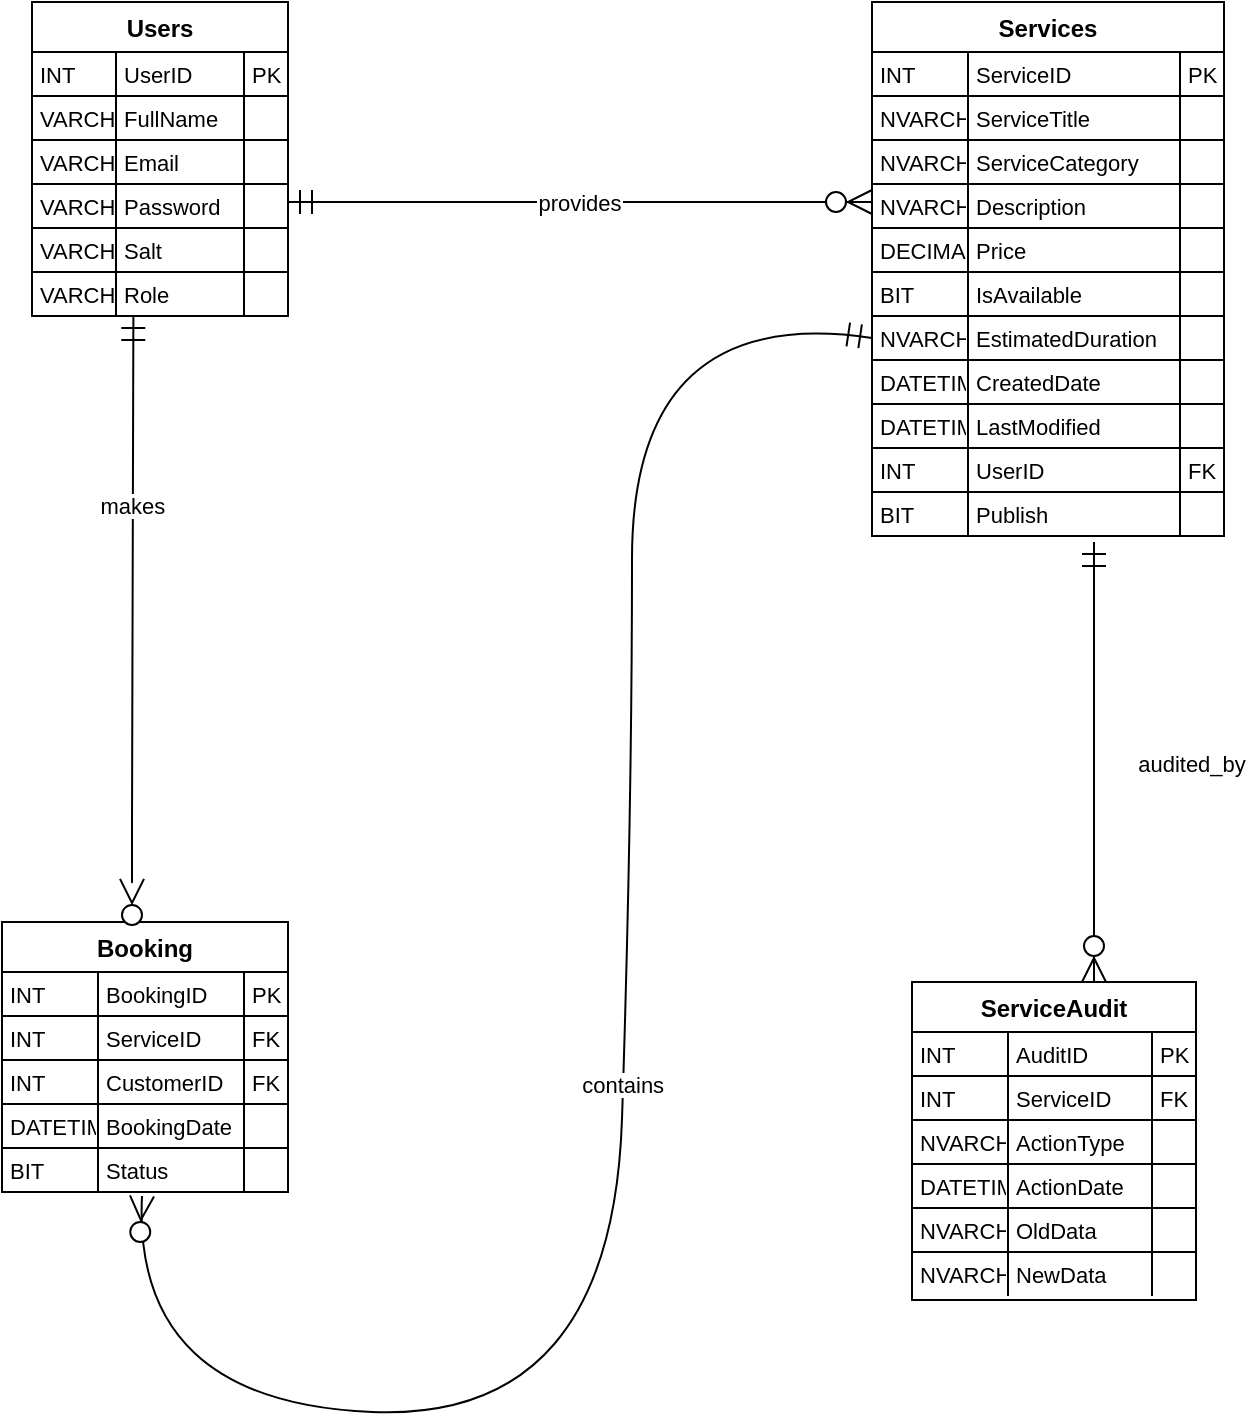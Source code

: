 <mxfile version="26.0.6">
  <diagram name="Page-1" id="66V9HbaZ8azy0n-Os36N">
    <mxGraphModel dx="1750" dy="902" grid="1" gridSize="10" guides="1" tooltips="1" connect="1" arrows="1" fold="1" page="1" pageScale="1" pageWidth="827" pageHeight="1169" math="0" shadow="0">
      <root>
        <mxCell id="0" />
        <mxCell id="1" parent="0" />
        <mxCell id="uFexuFH9o8UG8JEzXYWe-1" value="Users" style="shape=table;startSize=25;container=1;collapsible=0;childLayout=tableLayout;fixedRows=1;rowLines=1;fontStyle=1;align=center;resizeLast=1;" vertex="1" parent="1">
          <mxGeometry x="110" y="20" width="128" height="157" as="geometry" />
        </mxCell>
        <mxCell id="uFexuFH9o8UG8JEzXYWe-2" style="shape=tableRow;horizontal=0;startSize=0;swimlaneHead=0;swimlaneBody=0;fillColor=none;collapsible=0;dropTarget=0;points=[[0,0.5],[1,0.5]];portConstraint=eastwest;top=0;left=0;right=0;bottom=0;" vertex="1" parent="uFexuFH9o8UG8JEzXYWe-1">
          <mxGeometry y="25" width="128" height="22" as="geometry" />
        </mxCell>
        <mxCell id="uFexuFH9o8UG8JEzXYWe-3" value="INT" style="shape=partialRectangle;connectable=0;fillColor=none;top=0;left=0;bottom=0;right=0;align=left;spacingLeft=2;overflow=hidden;fontSize=11;" vertex="1" parent="uFexuFH9o8UG8JEzXYWe-2">
          <mxGeometry width="42" height="22" as="geometry">
            <mxRectangle width="42" height="22" as="alternateBounds" />
          </mxGeometry>
        </mxCell>
        <mxCell id="uFexuFH9o8UG8JEzXYWe-4" value="UserID" style="shape=partialRectangle;connectable=0;fillColor=none;top=0;left=0;bottom=0;right=0;align=left;spacingLeft=2;overflow=hidden;fontSize=11;" vertex="1" parent="uFexuFH9o8UG8JEzXYWe-2">
          <mxGeometry x="42" width="64" height="22" as="geometry">
            <mxRectangle width="64" height="22" as="alternateBounds" />
          </mxGeometry>
        </mxCell>
        <mxCell id="uFexuFH9o8UG8JEzXYWe-5" value="PK" style="shape=partialRectangle;connectable=0;fillColor=none;top=0;left=0;bottom=0;right=0;align=left;spacingLeft=2;overflow=hidden;fontSize=11;" vertex="1" parent="uFexuFH9o8UG8JEzXYWe-2">
          <mxGeometry x="106" width="22" height="22" as="geometry">
            <mxRectangle width="22" height="22" as="alternateBounds" />
          </mxGeometry>
        </mxCell>
        <mxCell id="uFexuFH9o8UG8JEzXYWe-6" style="shape=tableRow;horizontal=0;startSize=0;swimlaneHead=0;swimlaneBody=0;fillColor=none;collapsible=0;dropTarget=0;points=[[0,0.5],[1,0.5]];portConstraint=eastwest;top=0;left=0;right=0;bottom=0;" vertex="1" parent="uFexuFH9o8UG8JEzXYWe-1">
          <mxGeometry y="47" width="128" height="22" as="geometry" />
        </mxCell>
        <mxCell id="uFexuFH9o8UG8JEzXYWe-7" value="VARCHAR" style="shape=partialRectangle;connectable=0;fillColor=none;top=0;left=0;bottom=0;right=0;align=left;spacingLeft=2;overflow=hidden;fontSize=11;" vertex="1" parent="uFexuFH9o8UG8JEzXYWe-6">
          <mxGeometry width="42" height="22" as="geometry">
            <mxRectangle width="42" height="22" as="alternateBounds" />
          </mxGeometry>
        </mxCell>
        <mxCell id="uFexuFH9o8UG8JEzXYWe-8" value="FullName" style="shape=partialRectangle;connectable=0;fillColor=none;top=0;left=0;bottom=0;right=0;align=left;spacingLeft=2;overflow=hidden;fontSize=11;" vertex="1" parent="uFexuFH9o8UG8JEzXYWe-6">
          <mxGeometry x="42" width="64" height="22" as="geometry">
            <mxRectangle width="64" height="22" as="alternateBounds" />
          </mxGeometry>
        </mxCell>
        <mxCell id="uFexuFH9o8UG8JEzXYWe-9" value="" style="shape=partialRectangle;connectable=0;fillColor=none;top=0;left=0;bottom=0;right=0;align=left;spacingLeft=2;overflow=hidden;fontSize=11;" vertex="1" parent="uFexuFH9o8UG8JEzXYWe-6">
          <mxGeometry x="106" width="22" height="22" as="geometry">
            <mxRectangle width="22" height="22" as="alternateBounds" />
          </mxGeometry>
        </mxCell>
        <mxCell id="uFexuFH9o8UG8JEzXYWe-10" style="shape=tableRow;horizontal=0;startSize=0;swimlaneHead=0;swimlaneBody=0;fillColor=none;collapsible=0;dropTarget=0;points=[[0,0.5],[1,0.5]];portConstraint=eastwest;top=0;left=0;right=0;bottom=0;" vertex="1" parent="uFexuFH9o8UG8JEzXYWe-1">
          <mxGeometry y="69" width="128" height="22" as="geometry" />
        </mxCell>
        <mxCell id="uFexuFH9o8UG8JEzXYWe-11" value="VARCHAR" style="shape=partialRectangle;connectable=0;fillColor=none;top=0;left=0;bottom=0;right=0;align=left;spacingLeft=2;overflow=hidden;fontSize=11;" vertex="1" parent="uFexuFH9o8UG8JEzXYWe-10">
          <mxGeometry width="42" height="22" as="geometry">
            <mxRectangle width="42" height="22" as="alternateBounds" />
          </mxGeometry>
        </mxCell>
        <mxCell id="uFexuFH9o8UG8JEzXYWe-12" value="Email" style="shape=partialRectangle;connectable=0;fillColor=none;top=0;left=0;bottom=0;right=0;align=left;spacingLeft=2;overflow=hidden;fontSize=11;" vertex="1" parent="uFexuFH9o8UG8JEzXYWe-10">
          <mxGeometry x="42" width="64" height="22" as="geometry">
            <mxRectangle width="64" height="22" as="alternateBounds" />
          </mxGeometry>
        </mxCell>
        <mxCell id="uFexuFH9o8UG8JEzXYWe-13" value="" style="shape=partialRectangle;connectable=0;fillColor=none;top=0;left=0;bottom=0;right=0;align=left;spacingLeft=2;overflow=hidden;fontSize=11;" vertex="1" parent="uFexuFH9o8UG8JEzXYWe-10">
          <mxGeometry x="106" width="22" height="22" as="geometry">
            <mxRectangle width="22" height="22" as="alternateBounds" />
          </mxGeometry>
        </mxCell>
        <mxCell id="uFexuFH9o8UG8JEzXYWe-14" style="shape=tableRow;horizontal=0;startSize=0;swimlaneHead=0;swimlaneBody=0;fillColor=none;collapsible=0;dropTarget=0;points=[[0,0.5],[1,0.5]];portConstraint=eastwest;top=0;left=0;right=0;bottom=0;" vertex="1" parent="uFexuFH9o8UG8JEzXYWe-1">
          <mxGeometry y="91" width="128" height="22" as="geometry" />
        </mxCell>
        <mxCell id="uFexuFH9o8UG8JEzXYWe-15" value="VARCHAR" style="shape=partialRectangle;connectable=0;fillColor=none;top=0;left=0;bottom=0;right=0;align=left;spacingLeft=2;overflow=hidden;fontSize=11;" vertex="1" parent="uFexuFH9o8UG8JEzXYWe-14">
          <mxGeometry width="42" height="22" as="geometry">
            <mxRectangle width="42" height="22" as="alternateBounds" />
          </mxGeometry>
        </mxCell>
        <mxCell id="uFexuFH9o8UG8JEzXYWe-16" value="Password" style="shape=partialRectangle;connectable=0;fillColor=none;top=0;left=0;bottom=0;right=0;align=left;spacingLeft=2;overflow=hidden;fontSize=11;" vertex="1" parent="uFexuFH9o8UG8JEzXYWe-14">
          <mxGeometry x="42" width="64" height="22" as="geometry">
            <mxRectangle width="64" height="22" as="alternateBounds" />
          </mxGeometry>
        </mxCell>
        <mxCell id="uFexuFH9o8UG8JEzXYWe-17" value="" style="shape=partialRectangle;connectable=0;fillColor=none;top=0;left=0;bottom=0;right=0;align=left;spacingLeft=2;overflow=hidden;fontSize=11;" vertex="1" parent="uFexuFH9o8UG8JEzXYWe-14">
          <mxGeometry x="106" width="22" height="22" as="geometry">
            <mxRectangle width="22" height="22" as="alternateBounds" />
          </mxGeometry>
        </mxCell>
        <mxCell id="uFexuFH9o8UG8JEzXYWe-18" style="shape=tableRow;horizontal=0;startSize=0;swimlaneHead=0;swimlaneBody=0;fillColor=none;collapsible=0;dropTarget=0;points=[[0,0.5],[1,0.5]];portConstraint=eastwest;top=0;left=0;right=0;bottom=0;" vertex="1" parent="uFexuFH9o8UG8JEzXYWe-1">
          <mxGeometry y="113" width="128" height="22" as="geometry" />
        </mxCell>
        <mxCell id="uFexuFH9o8UG8JEzXYWe-19" value="VARCHAR" style="shape=partialRectangle;connectable=0;fillColor=none;top=0;left=0;bottom=0;right=0;align=left;spacingLeft=2;overflow=hidden;fontSize=11;" vertex="1" parent="uFexuFH9o8UG8JEzXYWe-18">
          <mxGeometry width="42" height="22" as="geometry">
            <mxRectangle width="42" height="22" as="alternateBounds" />
          </mxGeometry>
        </mxCell>
        <mxCell id="uFexuFH9o8UG8JEzXYWe-20" value="Salt" style="shape=partialRectangle;connectable=0;fillColor=none;top=0;left=0;bottom=0;right=0;align=left;spacingLeft=2;overflow=hidden;fontSize=11;" vertex="1" parent="uFexuFH9o8UG8JEzXYWe-18">
          <mxGeometry x="42" width="64" height="22" as="geometry">
            <mxRectangle width="64" height="22" as="alternateBounds" />
          </mxGeometry>
        </mxCell>
        <mxCell id="uFexuFH9o8UG8JEzXYWe-21" value="" style="shape=partialRectangle;connectable=0;fillColor=none;top=0;left=0;bottom=0;right=0;align=left;spacingLeft=2;overflow=hidden;fontSize=11;" vertex="1" parent="uFexuFH9o8UG8JEzXYWe-18">
          <mxGeometry x="106" width="22" height="22" as="geometry">
            <mxRectangle width="22" height="22" as="alternateBounds" />
          </mxGeometry>
        </mxCell>
        <mxCell id="uFexuFH9o8UG8JEzXYWe-22" style="shape=tableRow;horizontal=0;startSize=0;swimlaneHead=0;swimlaneBody=0;fillColor=none;collapsible=0;dropTarget=0;points=[[0,0.5],[1,0.5]];portConstraint=eastwest;top=0;left=0;right=0;bottom=0;" vertex="1" parent="uFexuFH9o8UG8JEzXYWe-1">
          <mxGeometry y="135" width="128" height="22" as="geometry" />
        </mxCell>
        <mxCell id="uFexuFH9o8UG8JEzXYWe-23" value="VARCHAR" style="shape=partialRectangle;connectable=0;fillColor=none;top=0;left=0;bottom=0;right=0;align=left;spacingLeft=2;overflow=hidden;fontSize=11;" vertex="1" parent="uFexuFH9o8UG8JEzXYWe-22">
          <mxGeometry width="42" height="22" as="geometry">
            <mxRectangle width="42" height="22" as="alternateBounds" />
          </mxGeometry>
        </mxCell>
        <mxCell id="uFexuFH9o8UG8JEzXYWe-24" value="Role" style="shape=partialRectangle;connectable=0;fillColor=none;top=0;left=0;bottom=0;right=0;align=left;spacingLeft=2;overflow=hidden;fontSize=11;" vertex="1" parent="uFexuFH9o8UG8JEzXYWe-22">
          <mxGeometry x="42" width="64" height="22" as="geometry">
            <mxRectangle width="64" height="22" as="alternateBounds" />
          </mxGeometry>
        </mxCell>
        <mxCell id="uFexuFH9o8UG8JEzXYWe-25" value="" style="shape=partialRectangle;connectable=0;fillColor=none;top=0;left=0;bottom=0;right=0;align=left;spacingLeft=2;overflow=hidden;fontSize=11;" vertex="1" parent="uFexuFH9o8UG8JEzXYWe-22">
          <mxGeometry x="106" width="22" height="22" as="geometry">
            <mxRectangle width="22" height="22" as="alternateBounds" />
          </mxGeometry>
        </mxCell>
        <mxCell id="uFexuFH9o8UG8JEzXYWe-26" value="Services" style="shape=table;startSize=25;container=1;collapsible=0;childLayout=tableLayout;fixedRows=1;rowLines=1;fontStyle=1;align=center;resizeLast=1;" vertex="1" parent="1">
          <mxGeometry x="530" y="20" width="176" height="267" as="geometry" />
        </mxCell>
        <mxCell id="uFexuFH9o8UG8JEzXYWe-27" style="shape=tableRow;horizontal=0;startSize=0;swimlaneHead=0;swimlaneBody=0;fillColor=none;collapsible=0;dropTarget=0;points=[[0,0.5],[1,0.5]];portConstraint=eastwest;top=0;left=0;right=0;bottom=0;" vertex="1" parent="uFexuFH9o8UG8JEzXYWe-26">
          <mxGeometry y="25" width="176" height="22" as="geometry" />
        </mxCell>
        <mxCell id="uFexuFH9o8UG8JEzXYWe-28" value="INT" style="shape=partialRectangle;connectable=0;fillColor=none;top=0;left=0;bottom=0;right=0;align=left;spacingLeft=2;overflow=hidden;fontSize=11;" vertex="1" parent="uFexuFH9o8UG8JEzXYWe-27">
          <mxGeometry width="48" height="22" as="geometry">
            <mxRectangle width="48" height="22" as="alternateBounds" />
          </mxGeometry>
        </mxCell>
        <mxCell id="uFexuFH9o8UG8JEzXYWe-29" value="ServiceID" style="shape=partialRectangle;connectable=0;fillColor=none;top=0;left=0;bottom=0;right=0;align=left;spacingLeft=2;overflow=hidden;fontSize=11;" vertex="1" parent="uFexuFH9o8UG8JEzXYWe-27">
          <mxGeometry x="48" width="106" height="22" as="geometry">
            <mxRectangle width="106" height="22" as="alternateBounds" />
          </mxGeometry>
        </mxCell>
        <mxCell id="uFexuFH9o8UG8JEzXYWe-30" value="PK" style="shape=partialRectangle;connectable=0;fillColor=none;top=0;left=0;bottom=0;right=0;align=left;spacingLeft=2;overflow=hidden;fontSize=11;" vertex="1" parent="uFexuFH9o8UG8JEzXYWe-27">
          <mxGeometry x="154" width="22" height="22" as="geometry">
            <mxRectangle width="22" height="22" as="alternateBounds" />
          </mxGeometry>
        </mxCell>
        <mxCell id="uFexuFH9o8UG8JEzXYWe-31" style="shape=tableRow;horizontal=0;startSize=0;swimlaneHead=0;swimlaneBody=0;fillColor=none;collapsible=0;dropTarget=0;points=[[0,0.5],[1,0.5]];portConstraint=eastwest;top=0;left=0;right=0;bottom=0;" vertex="1" parent="uFexuFH9o8UG8JEzXYWe-26">
          <mxGeometry y="47" width="176" height="22" as="geometry" />
        </mxCell>
        <mxCell id="uFexuFH9o8UG8JEzXYWe-32" value="NVARCHAR" style="shape=partialRectangle;connectable=0;fillColor=none;top=0;left=0;bottom=0;right=0;align=left;spacingLeft=2;overflow=hidden;fontSize=11;" vertex="1" parent="uFexuFH9o8UG8JEzXYWe-31">
          <mxGeometry width="48" height="22" as="geometry">
            <mxRectangle width="48" height="22" as="alternateBounds" />
          </mxGeometry>
        </mxCell>
        <mxCell id="uFexuFH9o8UG8JEzXYWe-33" value="ServiceTitle" style="shape=partialRectangle;connectable=0;fillColor=none;top=0;left=0;bottom=0;right=0;align=left;spacingLeft=2;overflow=hidden;fontSize=11;" vertex="1" parent="uFexuFH9o8UG8JEzXYWe-31">
          <mxGeometry x="48" width="106" height="22" as="geometry">
            <mxRectangle width="106" height="22" as="alternateBounds" />
          </mxGeometry>
        </mxCell>
        <mxCell id="uFexuFH9o8UG8JEzXYWe-34" value="" style="shape=partialRectangle;connectable=0;fillColor=none;top=0;left=0;bottom=0;right=0;align=left;spacingLeft=2;overflow=hidden;fontSize=11;" vertex="1" parent="uFexuFH9o8UG8JEzXYWe-31">
          <mxGeometry x="154" width="22" height="22" as="geometry">
            <mxRectangle width="22" height="22" as="alternateBounds" />
          </mxGeometry>
        </mxCell>
        <mxCell id="uFexuFH9o8UG8JEzXYWe-35" style="shape=tableRow;horizontal=0;startSize=0;swimlaneHead=0;swimlaneBody=0;fillColor=none;collapsible=0;dropTarget=0;points=[[0,0.5],[1,0.5]];portConstraint=eastwest;top=0;left=0;right=0;bottom=0;" vertex="1" parent="uFexuFH9o8UG8JEzXYWe-26">
          <mxGeometry y="69" width="176" height="22" as="geometry" />
        </mxCell>
        <mxCell id="uFexuFH9o8UG8JEzXYWe-36" value="NVARCHAR" style="shape=partialRectangle;connectable=0;fillColor=none;top=0;left=0;bottom=0;right=0;align=left;spacingLeft=2;overflow=hidden;fontSize=11;" vertex="1" parent="uFexuFH9o8UG8JEzXYWe-35">
          <mxGeometry width="48" height="22" as="geometry">
            <mxRectangle width="48" height="22" as="alternateBounds" />
          </mxGeometry>
        </mxCell>
        <mxCell id="uFexuFH9o8UG8JEzXYWe-37" value="ServiceCategory" style="shape=partialRectangle;connectable=0;fillColor=none;top=0;left=0;bottom=0;right=0;align=left;spacingLeft=2;overflow=hidden;fontSize=11;" vertex="1" parent="uFexuFH9o8UG8JEzXYWe-35">
          <mxGeometry x="48" width="106" height="22" as="geometry">
            <mxRectangle width="106" height="22" as="alternateBounds" />
          </mxGeometry>
        </mxCell>
        <mxCell id="uFexuFH9o8UG8JEzXYWe-38" value="" style="shape=partialRectangle;connectable=0;fillColor=none;top=0;left=0;bottom=0;right=0;align=left;spacingLeft=2;overflow=hidden;fontSize=11;" vertex="1" parent="uFexuFH9o8UG8JEzXYWe-35">
          <mxGeometry x="154" width="22" height="22" as="geometry">
            <mxRectangle width="22" height="22" as="alternateBounds" />
          </mxGeometry>
        </mxCell>
        <mxCell id="uFexuFH9o8UG8JEzXYWe-39" style="shape=tableRow;horizontal=0;startSize=0;swimlaneHead=0;swimlaneBody=0;fillColor=none;collapsible=0;dropTarget=0;points=[[0,0.5],[1,0.5]];portConstraint=eastwest;top=0;left=0;right=0;bottom=0;" vertex="1" parent="uFexuFH9o8UG8JEzXYWe-26">
          <mxGeometry y="91" width="176" height="22" as="geometry" />
        </mxCell>
        <mxCell id="uFexuFH9o8UG8JEzXYWe-40" value="NVARCHAR" style="shape=partialRectangle;connectable=0;fillColor=none;top=0;left=0;bottom=0;right=0;align=left;spacingLeft=2;overflow=hidden;fontSize=11;" vertex="1" parent="uFexuFH9o8UG8JEzXYWe-39">
          <mxGeometry width="48" height="22" as="geometry">
            <mxRectangle width="48" height="22" as="alternateBounds" />
          </mxGeometry>
        </mxCell>
        <mxCell id="uFexuFH9o8UG8JEzXYWe-41" value="Description" style="shape=partialRectangle;connectable=0;fillColor=none;top=0;left=0;bottom=0;right=0;align=left;spacingLeft=2;overflow=hidden;fontSize=11;" vertex="1" parent="uFexuFH9o8UG8JEzXYWe-39">
          <mxGeometry x="48" width="106" height="22" as="geometry">
            <mxRectangle width="106" height="22" as="alternateBounds" />
          </mxGeometry>
        </mxCell>
        <mxCell id="uFexuFH9o8UG8JEzXYWe-42" value="" style="shape=partialRectangle;connectable=0;fillColor=none;top=0;left=0;bottom=0;right=0;align=left;spacingLeft=2;overflow=hidden;fontSize=11;" vertex="1" parent="uFexuFH9o8UG8JEzXYWe-39">
          <mxGeometry x="154" width="22" height="22" as="geometry">
            <mxRectangle width="22" height="22" as="alternateBounds" />
          </mxGeometry>
        </mxCell>
        <mxCell id="uFexuFH9o8UG8JEzXYWe-43" style="shape=tableRow;horizontal=0;startSize=0;swimlaneHead=0;swimlaneBody=0;fillColor=none;collapsible=0;dropTarget=0;points=[[0,0.5],[1,0.5]];portConstraint=eastwest;top=0;left=0;right=0;bottom=0;" vertex="1" parent="uFexuFH9o8UG8JEzXYWe-26">
          <mxGeometry y="113" width="176" height="22" as="geometry" />
        </mxCell>
        <mxCell id="uFexuFH9o8UG8JEzXYWe-44" value="DECIMAL" style="shape=partialRectangle;connectable=0;fillColor=none;top=0;left=0;bottom=0;right=0;align=left;spacingLeft=2;overflow=hidden;fontSize=11;" vertex="1" parent="uFexuFH9o8UG8JEzXYWe-43">
          <mxGeometry width="48" height="22" as="geometry">
            <mxRectangle width="48" height="22" as="alternateBounds" />
          </mxGeometry>
        </mxCell>
        <mxCell id="uFexuFH9o8UG8JEzXYWe-45" value="Price" style="shape=partialRectangle;connectable=0;fillColor=none;top=0;left=0;bottom=0;right=0;align=left;spacingLeft=2;overflow=hidden;fontSize=11;" vertex="1" parent="uFexuFH9o8UG8JEzXYWe-43">
          <mxGeometry x="48" width="106" height="22" as="geometry">
            <mxRectangle width="106" height="22" as="alternateBounds" />
          </mxGeometry>
        </mxCell>
        <mxCell id="uFexuFH9o8UG8JEzXYWe-46" value="" style="shape=partialRectangle;connectable=0;fillColor=none;top=0;left=0;bottom=0;right=0;align=left;spacingLeft=2;overflow=hidden;fontSize=11;" vertex="1" parent="uFexuFH9o8UG8JEzXYWe-43">
          <mxGeometry x="154" width="22" height="22" as="geometry">
            <mxRectangle width="22" height="22" as="alternateBounds" />
          </mxGeometry>
        </mxCell>
        <mxCell id="uFexuFH9o8UG8JEzXYWe-47" style="shape=tableRow;horizontal=0;startSize=0;swimlaneHead=0;swimlaneBody=0;fillColor=none;collapsible=0;dropTarget=0;points=[[0,0.5],[1,0.5]];portConstraint=eastwest;top=0;left=0;right=0;bottom=0;" vertex="1" parent="uFexuFH9o8UG8JEzXYWe-26">
          <mxGeometry y="135" width="176" height="22" as="geometry" />
        </mxCell>
        <mxCell id="uFexuFH9o8UG8JEzXYWe-48" value="BIT" style="shape=partialRectangle;connectable=0;fillColor=none;top=0;left=0;bottom=0;right=0;align=left;spacingLeft=2;overflow=hidden;fontSize=11;" vertex="1" parent="uFexuFH9o8UG8JEzXYWe-47">
          <mxGeometry width="48" height="22" as="geometry">
            <mxRectangle width="48" height="22" as="alternateBounds" />
          </mxGeometry>
        </mxCell>
        <mxCell id="uFexuFH9o8UG8JEzXYWe-49" value="IsAvailable" style="shape=partialRectangle;connectable=0;fillColor=none;top=0;left=0;bottom=0;right=0;align=left;spacingLeft=2;overflow=hidden;fontSize=11;" vertex="1" parent="uFexuFH9o8UG8JEzXYWe-47">
          <mxGeometry x="48" width="106" height="22" as="geometry">
            <mxRectangle width="106" height="22" as="alternateBounds" />
          </mxGeometry>
        </mxCell>
        <mxCell id="uFexuFH9o8UG8JEzXYWe-50" value="" style="shape=partialRectangle;connectable=0;fillColor=none;top=0;left=0;bottom=0;right=0;align=left;spacingLeft=2;overflow=hidden;fontSize=11;" vertex="1" parent="uFexuFH9o8UG8JEzXYWe-47">
          <mxGeometry x="154" width="22" height="22" as="geometry">
            <mxRectangle width="22" height="22" as="alternateBounds" />
          </mxGeometry>
        </mxCell>
        <mxCell id="uFexuFH9o8UG8JEzXYWe-51" style="shape=tableRow;horizontal=0;startSize=0;swimlaneHead=0;swimlaneBody=0;fillColor=none;collapsible=0;dropTarget=0;points=[[0,0.5],[1,0.5]];portConstraint=eastwest;top=0;left=0;right=0;bottom=0;" vertex="1" parent="uFexuFH9o8UG8JEzXYWe-26">
          <mxGeometry y="157" width="176" height="22" as="geometry" />
        </mxCell>
        <mxCell id="uFexuFH9o8UG8JEzXYWe-52" value="NVARCHAR" style="shape=partialRectangle;connectable=0;fillColor=none;top=0;left=0;bottom=0;right=0;align=left;spacingLeft=2;overflow=hidden;fontSize=11;" vertex="1" parent="uFexuFH9o8UG8JEzXYWe-51">
          <mxGeometry width="48" height="22" as="geometry">
            <mxRectangle width="48" height="22" as="alternateBounds" />
          </mxGeometry>
        </mxCell>
        <mxCell id="uFexuFH9o8UG8JEzXYWe-53" value="EstimatedDuration" style="shape=partialRectangle;connectable=0;fillColor=none;top=0;left=0;bottom=0;right=0;align=left;spacingLeft=2;overflow=hidden;fontSize=11;" vertex="1" parent="uFexuFH9o8UG8JEzXYWe-51">
          <mxGeometry x="48" width="106" height="22" as="geometry">
            <mxRectangle width="106" height="22" as="alternateBounds" />
          </mxGeometry>
        </mxCell>
        <mxCell id="uFexuFH9o8UG8JEzXYWe-54" value="" style="shape=partialRectangle;connectable=0;fillColor=none;top=0;left=0;bottom=0;right=0;align=left;spacingLeft=2;overflow=hidden;fontSize=11;" vertex="1" parent="uFexuFH9o8UG8JEzXYWe-51">
          <mxGeometry x="154" width="22" height="22" as="geometry">
            <mxRectangle width="22" height="22" as="alternateBounds" />
          </mxGeometry>
        </mxCell>
        <mxCell id="uFexuFH9o8UG8JEzXYWe-55" style="shape=tableRow;horizontal=0;startSize=0;swimlaneHead=0;swimlaneBody=0;fillColor=none;collapsible=0;dropTarget=0;points=[[0,0.5],[1,0.5]];portConstraint=eastwest;top=0;left=0;right=0;bottom=0;" vertex="1" parent="uFexuFH9o8UG8JEzXYWe-26">
          <mxGeometry y="179" width="176" height="22" as="geometry" />
        </mxCell>
        <mxCell id="uFexuFH9o8UG8JEzXYWe-56" value="DATETIME" style="shape=partialRectangle;connectable=0;fillColor=none;top=0;left=0;bottom=0;right=0;align=left;spacingLeft=2;overflow=hidden;fontSize=11;" vertex="1" parent="uFexuFH9o8UG8JEzXYWe-55">
          <mxGeometry width="48" height="22" as="geometry">
            <mxRectangle width="48" height="22" as="alternateBounds" />
          </mxGeometry>
        </mxCell>
        <mxCell id="uFexuFH9o8UG8JEzXYWe-57" value="CreatedDate" style="shape=partialRectangle;connectable=0;fillColor=none;top=0;left=0;bottom=0;right=0;align=left;spacingLeft=2;overflow=hidden;fontSize=11;" vertex="1" parent="uFexuFH9o8UG8JEzXYWe-55">
          <mxGeometry x="48" width="106" height="22" as="geometry">
            <mxRectangle width="106" height="22" as="alternateBounds" />
          </mxGeometry>
        </mxCell>
        <mxCell id="uFexuFH9o8UG8JEzXYWe-58" value="" style="shape=partialRectangle;connectable=0;fillColor=none;top=0;left=0;bottom=0;right=0;align=left;spacingLeft=2;overflow=hidden;fontSize=11;" vertex="1" parent="uFexuFH9o8UG8JEzXYWe-55">
          <mxGeometry x="154" width="22" height="22" as="geometry">
            <mxRectangle width="22" height="22" as="alternateBounds" />
          </mxGeometry>
        </mxCell>
        <mxCell id="uFexuFH9o8UG8JEzXYWe-59" style="shape=tableRow;horizontal=0;startSize=0;swimlaneHead=0;swimlaneBody=0;fillColor=none;collapsible=0;dropTarget=0;points=[[0,0.5],[1,0.5]];portConstraint=eastwest;top=0;left=0;right=0;bottom=0;" vertex="1" parent="uFexuFH9o8UG8JEzXYWe-26">
          <mxGeometry y="201" width="176" height="22" as="geometry" />
        </mxCell>
        <mxCell id="uFexuFH9o8UG8JEzXYWe-60" value="DATETIME" style="shape=partialRectangle;connectable=0;fillColor=none;top=0;left=0;bottom=0;right=0;align=left;spacingLeft=2;overflow=hidden;fontSize=11;" vertex="1" parent="uFexuFH9o8UG8JEzXYWe-59">
          <mxGeometry width="48" height="22" as="geometry">
            <mxRectangle width="48" height="22" as="alternateBounds" />
          </mxGeometry>
        </mxCell>
        <mxCell id="uFexuFH9o8UG8JEzXYWe-61" value="LastModified" style="shape=partialRectangle;connectable=0;fillColor=none;top=0;left=0;bottom=0;right=0;align=left;spacingLeft=2;overflow=hidden;fontSize=11;" vertex="1" parent="uFexuFH9o8UG8JEzXYWe-59">
          <mxGeometry x="48" width="106" height="22" as="geometry">
            <mxRectangle width="106" height="22" as="alternateBounds" />
          </mxGeometry>
        </mxCell>
        <mxCell id="uFexuFH9o8UG8JEzXYWe-62" value="" style="shape=partialRectangle;connectable=0;fillColor=none;top=0;left=0;bottom=0;right=0;align=left;spacingLeft=2;overflow=hidden;fontSize=11;" vertex="1" parent="uFexuFH9o8UG8JEzXYWe-59">
          <mxGeometry x="154" width="22" height="22" as="geometry">
            <mxRectangle width="22" height="22" as="alternateBounds" />
          </mxGeometry>
        </mxCell>
        <mxCell id="uFexuFH9o8UG8JEzXYWe-63" style="shape=tableRow;horizontal=0;startSize=0;swimlaneHead=0;swimlaneBody=0;fillColor=none;collapsible=0;dropTarget=0;points=[[0,0.5],[1,0.5]];portConstraint=eastwest;top=0;left=0;right=0;bottom=0;" vertex="1" parent="uFexuFH9o8UG8JEzXYWe-26">
          <mxGeometry y="223" width="176" height="22" as="geometry" />
        </mxCell>
        <mxCell id="uFexuFH9o8UG8JEzXYWe-64" value="INT" style="shape=partialRectangle;connectable=0;fillColor=none;top=0;left=0;bottom=0;right=0;align=left;spacingLeft=2;overflow=hidden;fontSize=11;" vertex="1" parent="uFexuFH9o8UG8JEzXYWe-63">
          <mxGeometry width="48" height="22" as="geometry">
            <mxRectangle width="48" height="22" as="alternateBounds" />
          </mxGeometry>
        </mxCell>
        <mxCell id="uFexuFH9o8UG8JEzXYWe-65" value="UserID" style="shape=partialRectangle;connectable=0;fillColor=none;top=0;left=0;bottom=0;right=0;align=left;spacingLeft=2;overflow=hidden;fontSize=11;" vertex="1" parent="uFexuFH9o8UG8JEzXYWe-63">
          <mxGeometry x="48" width="106" height="22" as="geometry">
            <mxRectangle width="106" height="22" as="alternateBounds" />
          </mxGeometry>
        </mxCell>
        <mxCell id="uFexuFH9o8UG8JEzXYWe-66" value="FK" style="shape=partialRectangle;connectable=0;fillColor=none;top=0;left=0;bottom=0;right=0;align=left;spacingLeft=2;overflow=hidden;fontSize=11;" vertex="1" parent="uFexuFH9o8UG8JEzXYWe-63">
          <mxGeometry x="154" width="22" height="22" as="geometry">
            <mxRectangle width="22" height="22" as="alternateBounds" />
          </mxGeometry>
        </mxCell>
        <mxCell id="uFexuFH9o8UG8JEzXYWe-67" style="shape=tableRow;horizontal=0;startSize=0;swimlaneHead=0;swimlaneBody=0;fillColor=none;collapsible=0;dropTarget=0;points=[[0,0.5],[1,0.5]];portConstraint=eastwest;top=0;left=0;right=0;bottom=0;" vertex="1" parent="uFexuFH9o8UG8JEzXYWe-26">
          <mxGeometry y="245" width="176" height="22" as="geometry" />
        </mxCell>
        <mxCell id="uFexuFH9o8UG8JEzXYWe-68" value="BIT" style="shape=partialRectangle;connectable=0;fillColor=none;top=0;left=0;bottom=0;right=0;align=left;spacingLeft=2;overflow=hidden;fontSize=11;" vertex="1" parent="uFexuFH9o8UG8JEzXYWe-67">
          <mxGeometry width="48" height="22" as="geometry">
            <mxRectangle width="48" height="22" as="alternateBounds" />
          </mxGeometry>
        </mxCell>
        <mxCell id="uFexuFH9o8UG8JEzXYWe-69" value="Publish" style="shape=partialRectangle;connectable=0;fillColor=none;top=0;left=0;bottom=0;right=0;align=left;spacingLeft=2;overflow=hidden;fontSize=11;" vertex="1" parent="uFexuFH9o8UG8JEzXYWe-67">
          <mxGeometry x="48" width="106" height="22" as="geometry">
            <mxRectangle width="106" height="22" as="alternateBounds" />
          </mxGeometry>
        </mxCell>
        <mxCell id="uFexuFH9o8UG8JEzXYWe-70" value="" style="shape=partialRectangle;connectable=0;fillColor=none;top=0;left=0;bottom=0;right=0;align=left;spacingLeft=2;overflow=hidden;fontSize=11;" vertex="1" parent="uFexuFH9o8UG8JEzXYWe-67">
          <mxGeometry x="154" width="22" height="22" as="geometry">
            <mxRectangle width="22" height="22" as="alternateBounds" />
          </mxGeometry>
        </mxCell>
        <mxCell id="uFexuFH9o8UG8JEzXYWe-71" value="Booking" style="shape=table;startSize=25;container=1;collapsible=0;childLayout=tableLayout;fixedRows=1;rowLines=1;fontStyle=1;align=center;resizeLast=1;" vertex="1" parent="1">
          <mxGeometry x="95" y="480" width="143" height="135" as="geometry" />
        </mxCell>
        <mxCell id="uFexuFH9o8UG8JEzXYWe-72" style="shape=tableRow;horizontal=0;startSize=0;swimlaneHead=0;swimlaneBody=0;fillColor=none;collapsible=0;dropTarget=0;points=[[0,0.5],[1,0.5]];portConstraint=eastwest;top=0;left=0;right=0;bottom=0;" vertex="1" parent="uFexuFH9o8UG8JEzXYWe-71">
          <mxGeometry y="25" width="143" height="22" as="geometry" />
        </mxCell>
        <mxCell id="uFexuFH9o8UG8JEzXYWe-73" value="INT" style="shape=partialRectangle;connectable=0;fillColor=none;top=0;left=0;bottom=0;right=0;align=left;spacingLeft=2;overflow=hidden;fontSize=11;" vertex="1" parent="uFexuFH9o8UG8JEzXYWe-72">
          <mxGeometry width="48" height="22" as="geometry">
            <mxRectangle width="48" height="22" as="alternateBounds" />
          </mxGeometry>
        </mxCell>
        <mxCell id="uFexuFH9o8UG8JEzXYWe-74" value="BookingID" style="shape=partialRectangle;connectable=0;fillColor=none;top=0;left=0;bottom=0;right=0;align=left;spacingLeft=2;overflow=hidden;fontSize=11;" vertex="1" parent="uFexuFH9o8UG8JEzXYWe-72">
          <mxGeometry x="48" width="73" height="22" as="geometry">
            <mxRectangle width="73" height="22" as="alternateBounds" />
          </mxGeometry>
        </mxCell>
        <mxCell id="uFexuFH9o8UG8JEzXYWe-75" value="PK" style="shape=partialRectangle;connectable=0;fillColor=none;top=0;left=0;bottom=0;right=0;align=left;spacingLeft=2;overflow=hidden;fontSize=11;" vertex="1" parent="uFexuFH9o8UG8JEzXYWe-72">
          <mxGeometry x="121" width="22" height="22" as="geometry">
            <mxRectangle width="22" height="22" as="alternateBounds" />
          </mxGeometry>
        </mxCell>
        <mxCell id="uFexuFH9o8UG8JEzXYWe-76" style="shape=tableRow;horizontal=0;startSize=0;swimlaneHead=0;swimlaneBody=0;fillColor=none;collapsible=0;dropTarget=0;points=[[0,0.5],[1,0.5]];portConstraint=eastwest;top=0;left=0;right=0;bottom=0;" vertex="1" parent="uFexuFH9o8UG8JEzXYWe-71">
          <mxGeometry y="47" width="143" height="22" as="geometry" />
        </mxCell>
        <mxCell id="uFexuFH9o8UG8JEzXYWe-77" value="INT" style="shape=partialRectangle;connectable=0;fillColor=none;top=0;left=0;bottom=0;right=0;align=left;spacingLeft=2;overflow=hidden;fontSize=11;" vertex="1" parent="uFexuFH9o8UG8JEzXYWe-76">
          <mxGeometry width="48" height="22" as="geometry">
            <mxRectangle width="48" height="22" as="alternateBounds" />
          </mxGeometry>
        </mxCell>
        <mxCell id="uFexuFH9o8UG8JEzXYWe-78" value="ServiceID" style="shape=partialRectangle;connectable=0;fillColor=none;top=0;left=0;bottom=0;right=0;align=left;spacingLeft=2;overflow=hidden;fontSize=11;" vertex="1" parent="uFexuFH9o8UG8JEzXYWe-76">
          <mxGeometry x="48" width="73" height="22" as="geometry">
            <mxRectangle width="73" height="22" as="alternateBounds" />
          </mxGeometry>
        </mxCell>
        <mxCell id="uFexuFH9o8UG8JEzXYWe-79" value="FK" style="shape=partialRectangle;connectable=0;fillColor=none;top=0;left=0;bottom=0;right=0;align=left;spacingLeft=2;overflow=hidden;fontSize=11;" vertex="1" parent="uFexuFH9o8UG8JEzXYWe-76">
          <mxGeometry x="121" width="22" height="22" as="geometry">
            <mxRectangle width="22" height="22" as="alternateBounds" />
          </mxGeometry>
        </mxCell>
        <mxCell id="uFexuFH9o8UG8JEzXYWe-80" style="shape=tableRow;horizontal=0;startSize=0;swimlaneHead=0;swimlaneBody=0;fillColor=none;collapsible=0;dropTarget=0;points=[[0,0.5],[1,0.5]];portConstraint=eastwest;top=0;left=0;right=0;bottom=0;" vertex="1" parent="uFexuFH9o8UG8JEzXYWe-71">
          <mxGeometry y="69" width="143" height="22" as="geometry" />
        </mxCell>
        <mxCell id="uFexuFH9o8UG8JEzXYWe-81" value="INT" style="shape=partialRectangle;connectable=0;fillColor=none;top=0;left=0;bottom=0;right=0;align=left;spacingLeft=2;overflow=hidden;fontSize=11;" vertex="1" parent="uFexuFH9o8UG8JEzXYWe-80">
          <mxGeometry width="48" height="22" as="geometry">
            <mxRectangle width="48" height="22" as="alternateBounds" />
          </mxGeometry>
        </mxCell>
        <mxCell id="uFexuFH9o8UG8JEzXYWe-82" value="CustomerID" style="shape=partialRectangle;connectable=0;fillColor=none;top=0;left=0;bottom=0;right=0;align=left;spacingLeft=2;overflow=hidden;fontSize=11;" vertex="1" parent="uFexuFH9o8UG8JEzXYWe-80">
          <mxGeometry x="48" width="73" height="22" as="geometry">
            <mxRectangle width="73" height="22" as="alternateBounds" />
          </mxGeometry>
        </mxCell>
        <mxCell id="uFexuFH9o8UG8JEzXYWe-83" value="FK" style="shape=partialRectangle;connectable=0;fillColor=none;top=0;left=0;bottom=0;right=0;align=left;spacingLeft=2;overflow=hidden;fontSize=11;" vertex="1" parent="uFexuFH9o8UG8JEzXYWe-80">
          <mxGeometry x="121" width="22" height="22" as="geometry">
            <mxRectangle width="22" height="22" as="alternateBounds" />
          </mxGeometry>
        </mxCell>
        <mxCell id="uFexuFH9o8UG8JEzXYWe-84" style="shape=tableRow;horizontal=0;startSize=0;swimlaneHead=0;swimlaneBody=0;fillColor=none;collapsible=0;dropTarget=0;points=[[0,0.5],[1,0.5]];portConstraint=eastwest;top=0;left=0;right=0;bottom=0;" vertex="1" parent="uFexuFH9o8UG8JEzXYWe-71">
          <mxGeometry y="91" width="143" height="22" as="geometry" />
        </mxCell>
        <mxCell id="uFexuFH9o8UG8JEzXYWe-85" value="DATETIME" style="shape=partialRectangle;connectable=0;fillColor=none;top=0;left=0;bottom=0;right=0;align=left;spacingLeft=2;overflow=hidden;fontSize=11;" vertex="1" parent="uFexuFH9o8UG8JEzXYWe-84">
          <mxGeometry width="48" height="22" as="geometry">
            <mxRectangle width="48" height="22" as="alternateBounds" />
          </mxGeometry>
        </mxCell>
        <mxCell id="uFexuFH9o8UG8JEzXYWe-86" value="BookingDate" style="shape=partialRectangle;connectable=0;fillColor=none;top=0;left=0;bottom=0;right=0;align=left;spacingLeft=2;overflow=hidden;fontSize=11;" vertex="1" parent="uFexuFH9o8UG8JEzXYWe-84">
          <mxGeometry x="48" width="73" height="22" as="geometry">
            <mxRectangle width="73" height="22" as="alternateBounds" />
          </mxGeometry>
        </mxCell>
        <mxCell id="uFexuFH9o8UG8JEzXYWe-87" value="" style="shape=partialRectangle;connectable=0;fillColor=none;top=0;left=0;bottom=0;right=0;align=left;spacingLeft=2;overflow=hidden;fontSize=11;" vertex="1" parent="uFexuFH9o8UG8JEzXYWe-84">
          <mxGeometry x="121" width="22" height="22" as="geometry">
            <mxRectangle width="22" height="22" as="alternateBounds" />
          </mxGeometry>
        </mxCell>
        <mxCell id="uFexuFH9o8UG8JEzXYWe-88" style="shape=tableRow;horizontal=0;startSize=0;swimlaneHead=0;swimlaneBody=0;fillColor=none;collapsible=0;dropTarget=0;points=[[0,0.5],[1,0.5]];portConstraint=eastwest;top=0;left=0;right=0;bottom=0;" vertex="1" parent="uFexuFH9o8UG8JEzXYWe-71">
          <mxGeometry y="113" width="143" height="22" as="geometry" />
        </mxCell>
        <mxCell id="uFexuFH9o8UG8JEzXYWe-89" value="BIT" style="shape=partialRectangle;connectable=0;fillColor=none;top=0;left=0;bottom=0;right=0;align=left;spacingLeft=2;overflow=hidden;fontSize=11;" vertex="1" parent="uFexuFH9o8UG8JEzXYWe-88">
          <mxGeometry width="48" height="22" as="geometry">
            <mxRectangle width="48" height="22" as="alternateBounds" />
          </mxGeometry>
        </mxCell>
        <mxCell id="uFexuFH9o8UG8JEzXYWe-90" value="Status" style="shape=partialRectangle;connectable=0;fillColor=none;top=0;left=0;bottom=0;right=0;align=left;spacingLeft=2;overflow=hidden;fontSize=11;" vertex="1" parent="uFexuFH9o8UG8JEzXYWe-88">
          <mxGeometry x="48" width="73" height="22" as="geometry">
            <mxRectangle width="73" height="22" as="alternateBounds" />
          </mxGeometry>
        </mxCell>
        <mxCell id="uFexuFH9o8UG8JEzXYWe-91" value="" style="shape=partialRectangle;connectable=0;fillColor=none;top=0;left=0;bottom=0;right=0;align=left;spacingLeft=2;overflow=hidden;fontSize=11;" vertex="1" parent="uFexuFH9o8UG8JEzXYWe-88">
          <mxGeometry x="121" width="22" height="22" as="geometry">
            <mxRectangle width="22" height="22" as="alternateBounds" />
          </mxGeometry>
        </mxCell>
        <mxCell id="uFexuFH9o8UG8JEzXYWe-92" value="ServiceAudit" style="shape=table;startSize=25;container=1;collapsible=0;childLayout=tableLayout;fixedRows=1;rowLines=1;fontStyle=1;align=center;resizeLast=1;" vertex="1" parent="1">
          <mxGeometry x="550" y="510" width="142" height="159" as="geometry" />
        </mxCell>
        <mxCell id="uFexuFH9o8UG8JEzXYWe-93" style="shape=tableRow;horizontal=0;startSize=0;swimlaneHead=0;swimlaneBody=0;fillColor=none;collapsible=0;dropTarget=0;points=[[0,0.5],[1,0.5]];portConstraint=eastwest;top=0;left=0;right=0;bottom=0;" vertex="1" parent="uFexuFH9o8UG8JEzXYWe-92">
          <mxGeometry y="25" width="142" height="22" as="geometry" />
        </mxCell>
        <mxCell id="uFexuFH9o8UG8JEzXYWe-94" value="INT" style="shape=partialRectangle;connectable=0;fillColor=none;top=0;left=0;bottom=0;right=0;align=left;spacingLeft=2;overflow=hidden;fontSize=11;" vertex="1" parent="uFexuFH9o8UG8JEzXYWe-93">
          <mxGeometry width="48" height="22" as="geometry">
            <mxRectangle width="48" height="22" as="alternateBounds" />
          </mxGeometry>
        </mxCell>
        <mxCell id="uFexuFH9o8UG8JEzXYWe-95" value="AuditID" style="shape=partialRectangle;connectable=0;fillColor=none;top=0;left=0;bottom=0;right=0;align=left;spacingLeft=2;overflow=hidden;fontSize=11;" vertex="1" parent="uFexuFH9o8UG8JEzXYWe-93">
          <mxGeometry x="48" width="72" height="22" as="geometry">
            <mxRectangle width="72" height="22" as="alternateBounds" />
          </mxGeometry>
        </mxCell>
        <mxCell id="uFexuFH9o8UG8JEzXYWe-96" value="PK" style="shape=partialRectangle;connectable=0;fillColor=none;top=0;left=0;bottom=0;right=0;align=left;spacingLeft=2;overflow=hidden;fontSize=11;" vertex="1" parent="uFexuFH9o8UG8JEzXYWe-93">
          <mxGeometry x="120" width="22" height="22" as="geometry">
            <mxRectangle width="22" height="22" as="alternateBounds" />
          </mxGeometry>
        </mxCell>
        <mxCell id="uFexuFH9o8UG8JEzXYWe-97" style="shape=tableRow;horizontal=0;startSize=0;swimlaneHead=0;swimlaneBody=0;fillColor=none;collapsible=0;dropTarget=0;points=[[0,0.5],[1,0.5]];portConstraint=eastwest;top=0;left=0;right=0;bottom=0;" vertex="1" parent="uFexuFH9o8UG8JEzXYWe-92">
          <mxGeometry y="47" width="142" height="22" as="geometry" />
        </mxCell>
        <mxCell id="uFexuFH9o8UG8JEzXYWe-98" value="INT" style="shape=partialRectangle;connectable=0;fillColor=none;top=0;left=0;bottom=0;right=0;align=left;spacingLeft=2;overflow=hidden;fontSize=11;" vertex="1" parent="uFexuFH9o8UG8JEzXYWe-97">
          <mxGeometry width="48" height="22" as="geometry">
            <mxRectangle width="48" height="22" as="alternateBounds" />
          </mxGeometry>
        </mxCell>
        <mxCell id="uFexuFH9o8UG8JEzXYWe-99" value="ServiceID" style="shape=partialRectangle;connectable=0;fillColor=none;top=0;left=0;bottom=0;right=0;align=left;spacingLeft=2;overflow=hidden;fontSize=11;" vertex="1" parent="uFexuFH9o8UG8JEzXYWe-97">
          <mxGeometry x="48" width="72" height="22" as="geometry">
            <mxRectangle width="72" height="22" as="alternateBounds" />
          </mxGeometry>
        </mxCell>
        <mxCell id="uFexuFH9o8UG8JEzXYWe-100" value="FK" style="shape=partialRectangle;connectable=0;fillColor=none;top=0;left=0;bottom=0;right=0;align=left;spacingLeft=2;overflow=hidden;fontSize=11;" vertex="1" parent="uFexuFH9o8UG8JEzXYWe-97">
          <mxGeometry x="120" width="22" height="22" as="geometry">
            <mxRectangle width="22" height="22" as="alternateBounds" />
          </mxGeometry>
        </mxCell>
        <mxCell id="uFexuFH9o8UG8JEzXYWe-101" style="shape=tableRow;horizontal=0;startSize=0;swimlaneHead=0;swimlaneBody=0;fillColor=none;collapsible=0;dropTarget=0;points=[[0,0.5],[1,0.5]];portConstraint=eastwest;top=0;left=0;right=0;bottom=0;" vertex="1" parent="uFexuFH9o8UG8JEzXYWe-92">
          <mxGeometry y="69" width="142" height="22" as="geometry" />
        </mxCell>
        <mxCell id="uFexuFH9o8UG8JEzXYWe-102" value="NVARCHAR" style="shape=partialRectangle;connectable=0;fillColor=none;top=0;left=0;bottom=0;right=0;align=left;spacingLeft=2;overflow=hidden;fontSize=11;" vertex="1" parent="uFexuFH9o8UG8JEzXYWe-101">
          <mxGeometry width="48" height="22" as="geometry">
            <mxRectangle width="48" height="22" as="alternateBounds" />
          </mxGeometry>
        </mxCell>
        <mxCell id="uFexuFH9o8UG8JEzXYWe-103" value="ActionType" style="shape=partialRectangle;connectable=0;fillColor=none;top=0;left=0;bottom=0;right=0;align=left;spacingLeft=2;overflow=hidden;fontSize=11;" vertex="1" parent="uFexuFH9o8UG8JEzXYWe-101">
          <mxGeometry x="48" width="72" height="22" as="geometry">
            <mxRectangle width="72" height="22" as="alternateBounds" />
          </mxGeometry>
        </mxCell>
        <mxCell id="uFexuFH9o8UG8JEzXYWe-104" value="" style="shape=partialRectangle;connectable=0;fillColor=none;top=0;left=0;bottom=0;right=0;align=left;spacingLeft=2;overflow=hidden;fontSize=11;" vertex="1" parent="uFexuFH9o8UG8JEzXYWe-101">
          <mxGeometry x="120" width="22" height="22" as="geometry">
            <mxRectangle width="22" height="22" as="alternateBounds" />
          </mxGeometry>
        </mxCell>
        <mxCell id="uFexuFH9o8UG8JEzXYWe-105" style="shape=tableRow;horizontal=0;startSize=0;swimlaneHead=0;swimlaneBody=0;fillColor=none;collapsible=0;dropTarget=0;points=[[0,0.5],[1,0.5]];portConstraint=eastwest;top=0;left=0;right=0;bottom=0;" vertex="1" parent="uFexuFH9o8UG8JEzXYWe-92">
          <mxGeometry y="91" width="142" height="22" as="geometry" />
        </mxCell>
        <mxCell id="uFexuFH9o8UG8JEzXYWe-106" value="DATETIME" style="shape=partialRectangle;connectable=0;fillColor=none;top=0;left=0;bottom=0;right=0;align=left;spacingLeft=2;overflow=hidden;fontSize=11;" vertex="1" parent="uFexuFH9o8UG8JEzXYWe-105">
          <mxGeometry width="48" height="22" as="geometry">
            <mxRectangle width="48" height="22" as="alternateBounds" />
          </mxGeometry>
        </mxCell>
        <mxCell id="uFexuFH9o8UG8JEzXYWe-107" value="ActionDate" style="shape=partialRectangle;connectable=0;fillColor=none;top=0;left=0;bottom=0;right=0;align=left;spacingLeft=2;overflow=hidden;fontSize=11;" vertex="1" parent="uFexuFH9o8UG8JEzXYWe-105">
          <mxGeometry x="48" width="72" height="22" as="geometry">
            <mxRectangle width="72" height="22" as="alternateBounds" />
          </mxGeometry>
        </mxCell>
        <mxCell id="uFexuFH9o8UG8JEzXYWe-108" value="" style="shape=partialRectangle;connectable=0;fillColor=none;top=0;left=0;bottom=0;right=0;align=left;spacingLeft=2;overflow=hidden;fontSize=11;" vertex="1" parent="uFexuFH9o8UG8JEzXYWe-105">
          <mxGeometry x="120" width="22" height="22" as="geometry">
            <mxRectangle width="22" height="22" as="alternateBounds" />
          </mxGeometry>
        </mxCell>
        <mxCell id="uFexuFH9o8UG8JEzXYWe-109" style="shape=tableRow;horizontal=0;startSize=0;swimlaneHead=0;swimlaneBody=0;fillColor=none;collapsible=0;dropTarget=0;points=[[0,0.5],[1,0.5]];portConstraint=eastwest;top=0;left=0;right=0;bottom=0;" vertex="1" parent="uFexuFH9o8UG8JEzXYWe-92">
          <mxGeometry y="113" width="142" height="22" as="geometry" />
        </mxCell>
        <mxCell id="uFexuFH9o8UG8JEzXYWe-110" value="NVARCHAR" style="shape=partialRectangle;connectable=0;fillColor=none;top=0;left=0;bottom=0;right=0;align=left;spacingLeft=2;overflow=hidden;fontSize=11;" vertex="1" parent="uFexuFH9o8UG8JEzXYWe-109">
          <mxGeometry width="48" height="22" as="geometry">
            <mxRectangle width="48" height="22" as="alternateBounds" />
          </mxGeometry>
        </mxCell>
        <mxCell id="uFexuFH9o8UG8JEzXYWe-111" value="OldData" style="shape=partialRectangle;connectable=0;fillColor=none;top=0;left=0;bottom=0;right=0;align=left;spacingLeft=2;overflow=hidden;fontSize=11;" vertex="1" parent="uFexuFH9o8UG8JEzXYWe-109">
          <mxGeometry x="48" width="72" height="22" as="geometry">
            <mxRectangle width="72" height="22" as="alternateBounds" />
          </mxGeometry>
        </mxCell>
        <mxCell id="uFexuFH9o8UG8JEzXYWe-112" value="" style="shape=partialRectangle;connectable=0;fillColor=none;top=0;left=0;bottom=0;right=0;align=left;spacingLeft=2;overflow=hidden;fontSize=11;" vertex="1" parent="uFexuFH9o8UG8JEzXYWe-109">
          <mxGeometry x="120" width="22" height="22" as="geometry">
            <mxRectangle width="22" height="22" as="alternateBounds" />
          </mxGeometry>
        </mxCell>
        <mxCell id="uFexuFH9o8UG8JEzXYWe-113" style="shape=tableRow;horizontal=0;startSize=0;swimlaneHead=0;swimlaneBody=0;fillColor=none;collapsible=0;dropTarget=0;points=[[0,0.5],[1,0.5]];portConstraint=eastwest;top=0;left=0;right=0;bottom=0;" vertex="1" parent="uFexuFH9o8UG8JEzXYWe-92">
          <mxGeometry y="135" width="142" height="22" as="geometry" />
        </mxCell>
        <mxCell id="uFexuFH9o8UG8JEzXYWe-114" value="NVARCHAR" style="shape=partialRectangle;connectable=0;fillColor=none;top=0;left=0;bottom=0;right=0;align=left;spacingLeft=2;overflow=hidden;fontSize=11;" vertex="1" parent="uFexuFH9o8UG8JEzXYWe-113">
          <mxGeometry width="48" height="22" as="geometry">
            <mxRectangle width="48" height="22" as="alternateBounds" />
          </mxGeometry>
        </mxCell>
        <mxCell id="uFexuFH9o8UG8JEzXYWe-115" value="NewData" style="shape=partialRectangle;connectable=0;fillColor=none;top=0;left=0;bottom=0;right=0;align=left;spacingLeft=2;overflow=hidden;fontSize=11;" vertex="1" parent="uFexuFH9o8UG8JEzXYWe-113">
          <mxGeometry x="48" width="72" height="22" as="geometry">
            <mxRectangle width="72" height="22" as="alternateBounds" />
          </mxGeometry>
        </mxCell>
        <mxCell id="uFexuFH9o8UG8JEzXYWe-116" value="" style="shape=partialRectangle;connectable=0;fillColor=none;top=0;left=0;bottom=0;right=0;align=left;spacingLeft=2;overflow=hidden;fontSize=11;" vertex="1" parent="uFexuFH9o8UG8JEzXYWe-113">
          <mxGeometry x="120" width="22" height="22" as="geometry">
            <mxRectangle width="22" height="22" as="alternateBounds" />
          </mxGeometry>
        </mxCell>
        <mxCell id="uFexuFH9o8UG8JEzXYWe-117" value="provides" style="curved=1;startArrow=ERmandOne;startSize=10;;endArrow=ERzeroToMany;endSize=10;;exitX=1;exitY=0.409;rounded=0;exitDx=0;exitDy=0;exitPerimeter=0;" edge="1" parent="1" source="uFexuFH9o8UG8JEzXYWe-14">
          <mxGeometry relative="1" as="geometry">
            <Array as="points">
              <mxPoint x="370" y="120" />
            </Array>
            <mxPoint x="530" y="120" as="targetPoint" />
          </mxGeometry>
        </mxCell>
        <mxCell id="uFexuFH9o8UG8JEzXYWe-118" value="makes" style="curved=1;startArrow=ERmandOne;startSize=10;;endArrow=ERzeroToMany;endSize=10;;rounded=0;exitX=0.396;exitY=1.07;exitDx=0;exitDy=0;exitPerimeter=0;" edge="1" parent="1">
          <mxGeometry x="-0.367" relative="1" as="geometry">
            <Array as="points">
              <mxPoint x="160" y="398.46" />
              <mxPoint x="160" y="467" />
            </Array>
            <mxPoint x="160.688" y="177.0" as="sourcePoint" />
            <mxPoint x="160" y="458.46" as="targetPoint" />
            <mxPoint as="offset" />
          </mxGeometry>
        </mxCell>
        <mxCell id="uFexuFH9o8UG8JEzXYWe-119" value="contains" style="curved=1;startArrow=ERmandOne;startSize=10;;endArrow=ERzeroToMany;endSize=10;;exitX=0;exitY=0.5;rounded=0;exitDx=0;exitDy=0;" edge="1" parent="1" source="uFexuFH9o8UG8JEzXYWe-51">
          <mxGeometry relative="1" as="geometry">
            <Array as="points">
              <mxPoint x="410" y="170" />
              <mxPoint x="410" y="427" />
              <mxPoint x="400" y="730" />
              <mxPoint x="160" y="720" />
            </Array>
            <mxPoint x="510" y="194" as="sourcePoint" />
            <mxPoint x="165" y="617" as="targetPoint" />
          </mxGeometry>
        </mxCell>
        <mxCell id="uFexuFH9o8UG8JEzXYWe-120" value="audited_by" style="curved=1;startArrow=ERmandOne;startSize=10;;endArrow=ERzeroToMany;endSize=10;;rounded=0;" edge="1" parent="1">
          <mxGeometry x="0.006" y="49" relative="1" as="geometry">
            <Array as="points" />
            <mxPoint x="641" y="290" as="sourcePoint" />
            <mxPoint x="641" y="510" as="targetPoint" />
            <mxPoint as="offset" />
          </mxGeometry>
        </mxCell>
      </root>
    </mxGraphModel>
  </diagram>
</mxfile>
